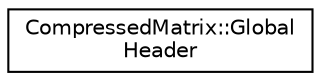 digraph "Graphical Class Hierarchy"
{
  edge [fontname="Helvetica",fontsize="10",labelfontname="Helvetica",labelfontsize="10"];
  node [fontname="Helvetica",fontsize="10",shape=record];
  rankdir="LR";
  Node0 [label="CompressedMatrix::Global\lHeader",height=0.2,width=0.4,color="black", fillcolor="white", style="filled",URL="$structkaldi_1_1CompressedMatrix_1_1GlobalHeader.html"];
}
